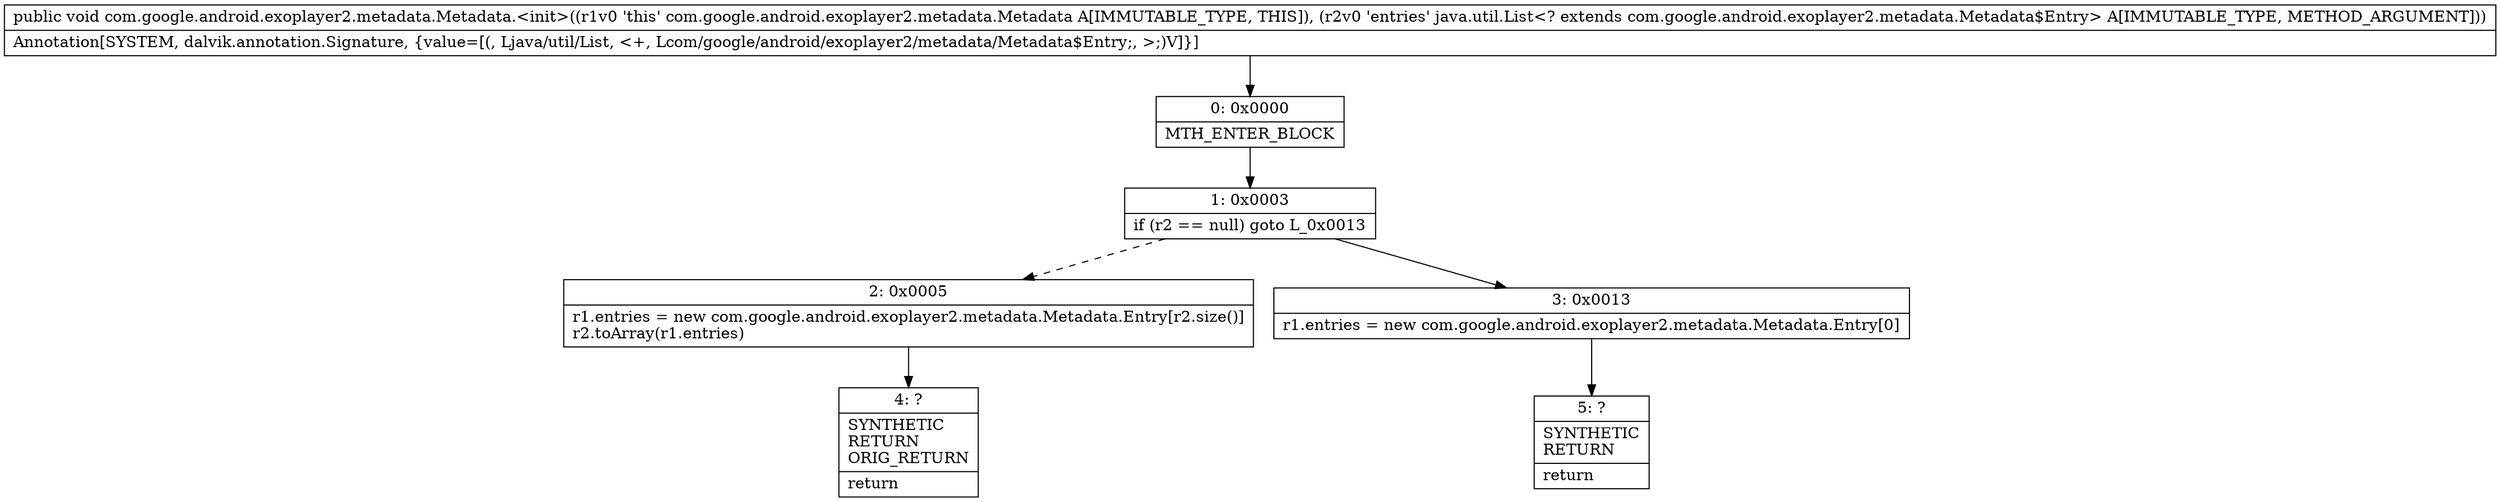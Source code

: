 digraph "CFG forcom.google.android.exoplayer2.metadata.Metadata.\<init\>(Ljava\/util\/List;)V" {
Node_0 [shape=record,label="{0\:\ 0x0000|MTH_ENTER_BLOCK\l}"];
Node_1 [shape=record,label="{1\:\ 0x0003|if (r2 == null) goto L_0x0013\l}"];
Node_2 [shape=record,label="{2\:\ 0x0005|r1.entries = new com.google.android.exoplayer2.metadata.Metadata.Entry[r2.size()]\lr2.toArray(r1.entries)\l}"];
Node_3 [shape=record,label="{3\:\ 0x0013|r1.entries = new com.google.android.exoplayer2.metadata.Metadata.Entry[0]\l}"];
Node_4 [shape=record,label="{4\:\ ?|SYNTHETIC\lRETURN\lORIG_RETURN\l|return\l}"];
Node_5 [shape=record,label="{5\:\ ?|SYNTHETIC\lRETURN\l|return\l}"];
MethodNode[shape=record,label="{public void com.google.android.exoplayer2.metadata.Metadata.\<init\>((r1v0 'this' com.google.android.exoplayer2.metadata.Metadata A[IMMUTABLE_TYPE, THIS]), (r2v0 'entries' java.util.List\<? extends com.google.android.exoplayer2.metadata.Metadata$Entry\> A[IMMUTABLE_TYPE, METHOD_ARGUMENT]))  | Annotation[SYSTEM, dalvik.annotation.Signature, \{value=[(, Ljava\/util\/List, \<+, Lcom\/google\/android\/exoplayer2\/metadata\/Metadata$Entry;, \>;)V]\}]\l}"];
MethodNode -> Node_0;
Node_0 -> Node_1;
Node_1 -> Node_2[style=dashed];
Node_1 -> Node_3;
Node_2 -> Node_4;
Node_3 -> Node_5;
}

